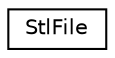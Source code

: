 digraph "Graphical Class Hierarchy"
{
  edge [fontname="Helvetica",fontsize="10",labelfontname="Helvetica",labelfontsize="10"];
  node [fontname="Helvetica",fontsize="10",shape=record];
  rankdir="LR";
  Node1 [label="StlFile",height=0.2,width=0.4,color="black", fillcolor="white", style="filled",URL="$class_stl_file.html"];
}
